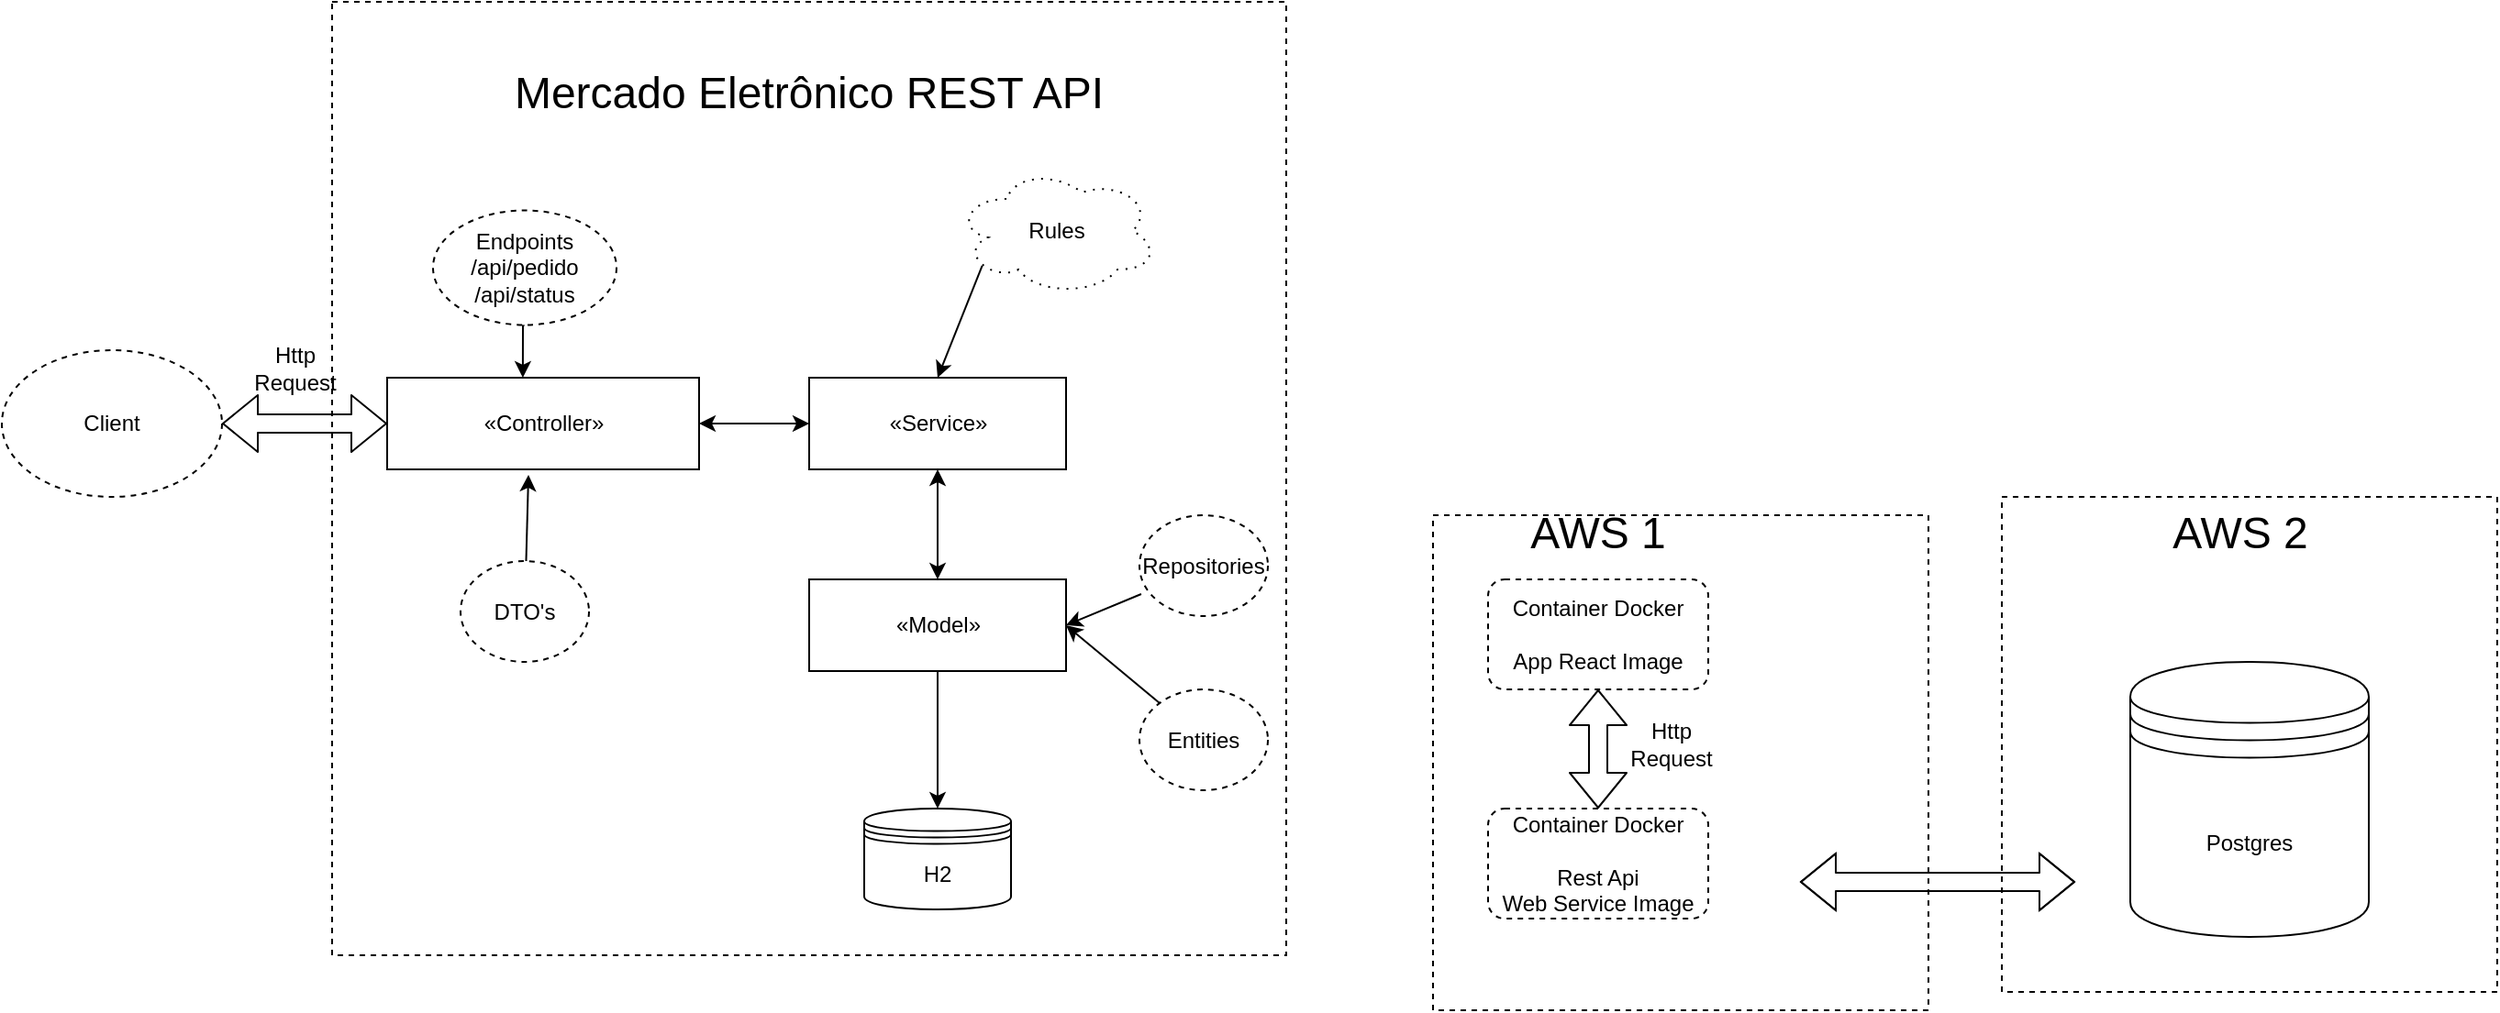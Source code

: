 <mxfile version="14.2.9" type="device"><diagram name="Page-1" id="e7e014a7-5840-1c2e-5031-d8a46d1fe8dd"><mxGraphModel dx="2591" dy="740" grid="1" gridSize="10" guides="1" tooltips="1" connect="1" arrows="1" fold="1" page="1" pageScale="1" pageWidth="1169" pageHeight="826" background="#ffffff" math="0" shadow="0"><root><mxCell id="0"/><mxCell id="1" parent="0"/><mxCell id="BtA0p3uq_KMj2CzqRaCu-6" value="" style="whiteSpace=wrap;html=1;aspect=fixed;dashed=1;" parent="1" vertex="1"><mxGeometry x="10" y="20" width="520" height="520" as="geometry"/></mxCell><mxCell id="hjnCzS9Ko7K_M3NJ6Ssh-73" value="H2" style="shape=datastore;whiteSpace=wrap;html=1;" parent="1" vertex="1"><mxGeometry x="300" y="460" width="80" height="55" as="geometry"/></mxCell><mxCell id="BtA0p3uq_KMj2CzqRaCu-7" value="&lt;font style=&quot;font-size: 24px&quot;&gt;Mercado Eletrônico REST API&lt;/font&gt;" style="text;html=1;strokeColor=none;fillColor=none;align=center;verticalAlign=middle;whiteSpace=wrap;rounded=0;dashed=1;strokeWidth=1;" parent="1" vertex="1"><mxGeometry x="65" y="60" width="410" height="20" as="geometry"/></mxCell><mxCell id="BtA0p3uq_KMj2CzqRaCu-9" value="«Controller»" style="html=1;strokeWidth=1;" parent="1" vertex="1"><mxGeometry x="40" y="225" width="170" height="50" as="geometry"/></mxCell><mxCell id="BtA0p3uq_KMj2CzqRaCu-10" value="«Model»" style="html=1;strokeWidth=1;" parent="1" vertex="1"><mxGeometry x="270" y="335" width="140" height="50" as="geometry"/></mxCell><mxCell id="BtA0p3uq_KMj2CzqRaCu-12" value="«Service»" style="html=1;strokeWidth=1;" parent="1" vertex="1"><mxGeometry x="270" y="225" width="140" height="50" as="geometry"/></mxCell><mxCell id="BtA0p3uq_KMj2CzqRaCu-19" value="" style="endArrow=classic;startArrow=classic;html=1;exitX=0.5;exitY=1;exitDx=0;exitDy=0;" parent="1" source="BtA0p3uq_KMj2CzqRaCu-12" target="BtA0p3uq_KMj2CzqRaCu-10" edge="1"><mxGeometry width="50" height="50" relative="1" as="geometry"><mxPoint x="320" y="390" as="sourcePoint"/><mxPoint x="380" y="225" as="targetPoint"/></mxGeometry></mxCell><mxCell id="BtA0p3uq_KMj2CzqRaCu-20" value="" style="endArrow=classic;startArrow=classic;html=1;exitX=0;exitY=0.5;exitDx=0;exitDy=0;entryX=1;entryY=0.5;entryDx=0;entryDy=0;" parent="1" source="BtA0p3uq_KMj2CzqRaCu-12" target="BtA0p3uq_KMj2CzqRaCu-9" edge="1"><mxGeometry width="50" height="50" relative="1" as="geometry"><mxPoint x="-280" y="225" as="sourcePoint"/><mxPoint x="-230" y="175" as="targetPoint"/></mxGeometry></mxCell><mxCell id="BtA0p3uq_KMj2CzqRaCu-21" value="Client" style="ellipse;whiteSpace=wrap;html=1;dashed=1;strokeWidth=1;" parent="1" vertex="1"><mxGeometry x="-170" y="210" width="120" height="80" as="geometry"/></mxCell><mxCell id="BtA0p3uq_KMj2CzqRaCu-24" value="" style="shape=flexArrow;endArrow=classic;startArrow=classic;html=1;entryX=0;entryY=0.5;entryDx=0;entryDy=0;exitX=1;exitY=0.5;exitDx=0;exitDy=0;" parent="1" source="BtA0p3uq_KMj2CzqRaCu-21" target="BtA0p3uq_KMj2CzqRaCu-9" edge="1"><mxGeometry width="50" height="50" relative="1" as="geometry"><mxPoint x="-79" y="250" as="sourcePoint"/><mxPoint x="10" y="245" as="targetPoint"/></mxGeometry></mxCell><mxCell id="BtA0p3uq_KMj2CzqRaCu-27" value="Http&lt;br&gt;Request" style="text;html=1;strokeColor=none;fillColor=none;align=center;verticalAlign=middle;whiteSpace=wrap;rounded=0;dashed=1;" parent="1" vertex="1"><mxGeometry x="-30" y="210" width="40" height="20" as="geometry"/></mxCell><mxCell id="BtA0p3uq_KMj2CzqRaCu-29" value="" style="whiteSpace=wrap;html=1;aspect=fixed;dashed=1;strokeWidth=1;" parent="1" vertex="1"><mxGeometry x="920" y="290" width="270" height="270" as="geometry"/></mxCell><mxCell id="BtA0p3uq_KMj2CzqRaCu-30" value="" style="whiteSpace=wrap;html=1;aspect=fixed;dashed=1;strokeWidth=1;" parent="1" vertex="1"><mxGeometry x="610" y="300" width="270" height="270" as="geometry"/></mxCell><mxCell id="BtA0p3uq_KMj2CzqRaCu-31" value="Container Docker&lt;br&gt;&lt;br&gt;App React Image" style="rounded=1;whiteSpace=wrap;html=1;dashed=1;strokeWidth=1;" parent="1" vertex="1"><mxGeometry x="640" y="335" width="120" height="60" as="geometry"/></mxCell><mxCell id="BtA0p3uq_KMj2CzqRaCu-32" value="Container Docker&lt;br&gt;&lt;br&gt;Rest Api&lt;br&gt;Web Service Image" style="rounded=1;whiteSpace=wrap;html=1;dashed=1;strokeWidth=1;" parent="1" vertex="1"><mxGeometry x="640" y="460" width="120" height="60" as="geometry"/></mxCell><mxCell id="BtA0p3uq_KMj2CzqRaCu-33" value="Postgres" style="shape=datastore;whiteSpace=wrap;html=1;" parent="1" vertex="1"><mxGeometry x="990" y="380" width="130" height="150" as="geometry"/></mxCell><mxCell id="BtA0p3uq_KMj2CzqRaCu-34" value="&lt;font style=&quot;font-size: 24px&quot;&gt;AWS 1&lt;/font&gt;" style="text;html=1;strokeColor=none;fillColor=none;align=center;verticalAlign=middle;whiteSpace=wrap;rounded=0;dashed=1;strokeWidth=1;" parent="1" vertex="1"><mxGeometry x="610" y="300" width="180" height="20" as="geometry"/></mxCell><mxCell id="BtA0p3uq_KMj2CzqRaCu-35" value="&lt;font style=&quot;font-size: 24px&quot;&gt;AWS 2&lt;/font&gt;" style="text;html=1;strokeColor=none;fillColor=none;align=center;verticalAlign=middle;whiteSpace=wrap;rounded=0;dashed=1;strokeWidth=1;" parent="1" vertex="1"><mxGeometry x="960" y="300" width="180" height="20" as="geometry"/></mxCell><mxCell id="BtA0p3uq_KMj2CzqRaCu-38" value="" style="shape=flexArrow;endArrow=classic;startArrow=classic;html=1;" parent="1" edge="1"><mxGeometry width="50" height="50" relative="1" as="geometry"><mxPoint x="810" y="500" as="sourcePoint"/><mxPoint x="960" y="500" as="targetPoint"/><Array as="points"><mxPoint x="870" y="500"/></Array></mxGeometry></mxCell><mxCell id="BtA0p3uq_KMj2CzqRaCu-39" value="" style="shape=flexArrow;endArrow=classic;startArrow=classic;html=1;entryX=0.5;entryY=1;entryDx=0;entryDy=0;exitX=0.5;exitY=0;exitDx=0;exitDy=0;" parent="1" source="BtA0p3uq_KMj2CzqRaCu-32" target="BtA0p3uq_KMj2CzqRaCu-31" edge="1"><mxGeometry width="50" height="50" relative="1" as="geometry"><mxPoint x="760" y="450" as="sourcePoint"/><mxPoint x="810" y="400" as="targetPoint"/></mxGeometry></mxCell><mxCell id="BtA0p3uq_KMj2CzqRaCu-41" value="Http&lt;br&gt;Request" style="text;html=1;strokeColor=none;fillColor=none;align=center;verticalAlign=middle;whiteSpace=wrap;rounded=0;dashed=1;" parent="1" vertex="1"><mxGeometry x="720" y="415" width="40" height="20" as="geometry"/></mxCell><mxCell id="a5VAKwwlqH0otVlIPBXC-1" value="DTO's" style="ellipse;whiteSpace=wrap;html=1;dashed=1;strokeWidth=1;" vertex="1" parent="1"><mxGeometry x="80" y="325" width="70" height="55" as="geometry"/></mxCell><mxCell id="a5VAKwwlqH0otVlIPBXC-2" value="" style="endArrow=classic;html=1;entryX=0.453;entryY=1.06;entryDx=0;entryDy=0;entryPerimeter=0;" edge="1" parent="1" source="a5VAKwwlqH0otVlIPBXC-1" target="BtA0p3uq_KMj2CzqRaCu-9"><mxGeometry width="50" height="50" relative="1" as="geometry"><mxPoint x="440" y="380" as="sourcePoint"/><mxPoint x="490" y="330" as="targetPoint"/></mxGeometry></mxCell><mxCell id="a5VAKwwlqH0otVlIPBXC-5" style="edgeStyle=orthogonalEdgeStyle;rounded=0;orthogonalLoop=1;jettySize=auto;html=1;exitX=0.5;exitY=1;exitDx=0;exitDy=0;entryX=0.435;entryY=0;entryDx=0;entryDy=0;entryPerimeter=0;" edge="1" parent="1" source="a5VAKwwlqH0otVlIPBXC-3" target="BtA0p3uq_KMj2CzqRaCu-9"><mxGeometry relative="1" as="geometry"/></mxCell><mxCell id="a5VAKwwlqH0otVlIPBXC-3" value="Endpoints&lt;br&gt;/api/pedido&lt;br&gt;/api/status" style="ellipse;whiteSpace=wrap;html=1;dashed=1;strokeWidth=1;" vertex="1" parent="1"><mxGeometry x="65" y="133.75" width="100" height="62.5" as="geometry"/></mxCell><mxCell id="a5VAKwwlqH0otVlIPBXC-6" value="Entities" style="ellipse;whiteSpace=wrap;html=1;dashed=1;strokeWidth=1;" vertex="1" parent="1"><mxGeometry x="450" y="395" width="70" height="55" as="geometry"/></mxCell><mxCell id="a5VAKwwlqH0otVlIPBXC-9" value="Repositories" style="ellipse;whiteSpace=wrap;html=1;dashed=1;strokeWidth=1;" vertex="1" parent="1"><mxGeometry x="450" y="300" width="70" height="55" as="geometry"/></mxCell><mxCell id="a5VAKwwlqH0otVlIPBXC-10" value="" style="endArrow=classic;html=1;entryX=1;entryY=0.5;entryDx=0;entryDy=0;exitX=0.014;exitY=0.782;exitDx=0;exitDy=0;exitPerimeter=0;" edge="1" parent="1" source="a5VAKwwlqH0otVlIPBXC-9" target="BtA0p3uq_KMj2CzqRaCu-10"><mxGeometry width="50" height="50" relative="1" as="geometry"><mxPoint x="440" y="360" as="sourcePoint"/><mxPoint x="490" y="310" as="targetPoint"/></mxGeometry></mxCell><mxCell id="a5VAKwwlqH0otVlIPBXC-11" value="" style="endArrow=classic;html=1;entryX=1;entryY=0.5;entryDx=0;entryDy=0;" edge="1" parent="1" source="a5VAKwwlqH0otVlIPBXC-6" target="BtA0p3uq_KMj2CzqRaCu-10"><mxGeometry width="50" height="50" relative="1" as="geometry"><mxPoint x="440" y="360" as="sourcePoint"/><mxPoint x="490" y="310" as="targetPoint"/></mxGeometry></mxCell><mxCell id="a5VAKwwlqH0otVlIPBXC-12" value="" style="endArrow=classic;html=1;entryX=0.5;entryY=0;entryDx=0;entryDy=0;exitX=0.5;exitY=1;exitDx=0;exitDy=0;" edge="1" parent="1" source="BtA0p3uq_KMj2CzqRaCu-10" target="hjnCzS9Ko7K_M3NJ6Ssh-73"><mxGeometry width="50" height="50" relative="1" as="geometry"><mxPoint x="440" y="360" as="sourcePoint"/><mxPoint x="490" y="310" as="targetPoint"/></mxGeometry></mxCell><mxCell id="a5VAKwwlqH0otVlIPBXC-13" value="Rules" style="ellipse;shape=cloud;whiteSpace=wrap;html=1;dashed=1;dashPattern=1 4;" vertex="1" parent="1"><mxGeometry x="350" y="110" width="110" height="70" as="geometry"/></mxCell><mxCell id="a5VAKwwlqH0otVlIPBXC-14" value="" style="endArrow=classic;html=1;entryX=0.5;entryY=0;entryDx=0;entryDy=0;exitX=0.13;exitY=0.77;exitDx=0;exitDy=0;exitPerimeter=0;" edge="1" parent="1" source="a5VAKwwlqH0otVlIPBXC-13" target="BtA0p3uq_KMj2CzqRaCu-12"><mxGeometry width="50" height="50" relative="1" as="geometry"><mxPoint x="440" y="360" as="sourcePoint"/><mxPoint x="490" y="310" as="targetPoint"/></mxGeometry></mxCell></root></mxGraphModel></diagram></mxfile>